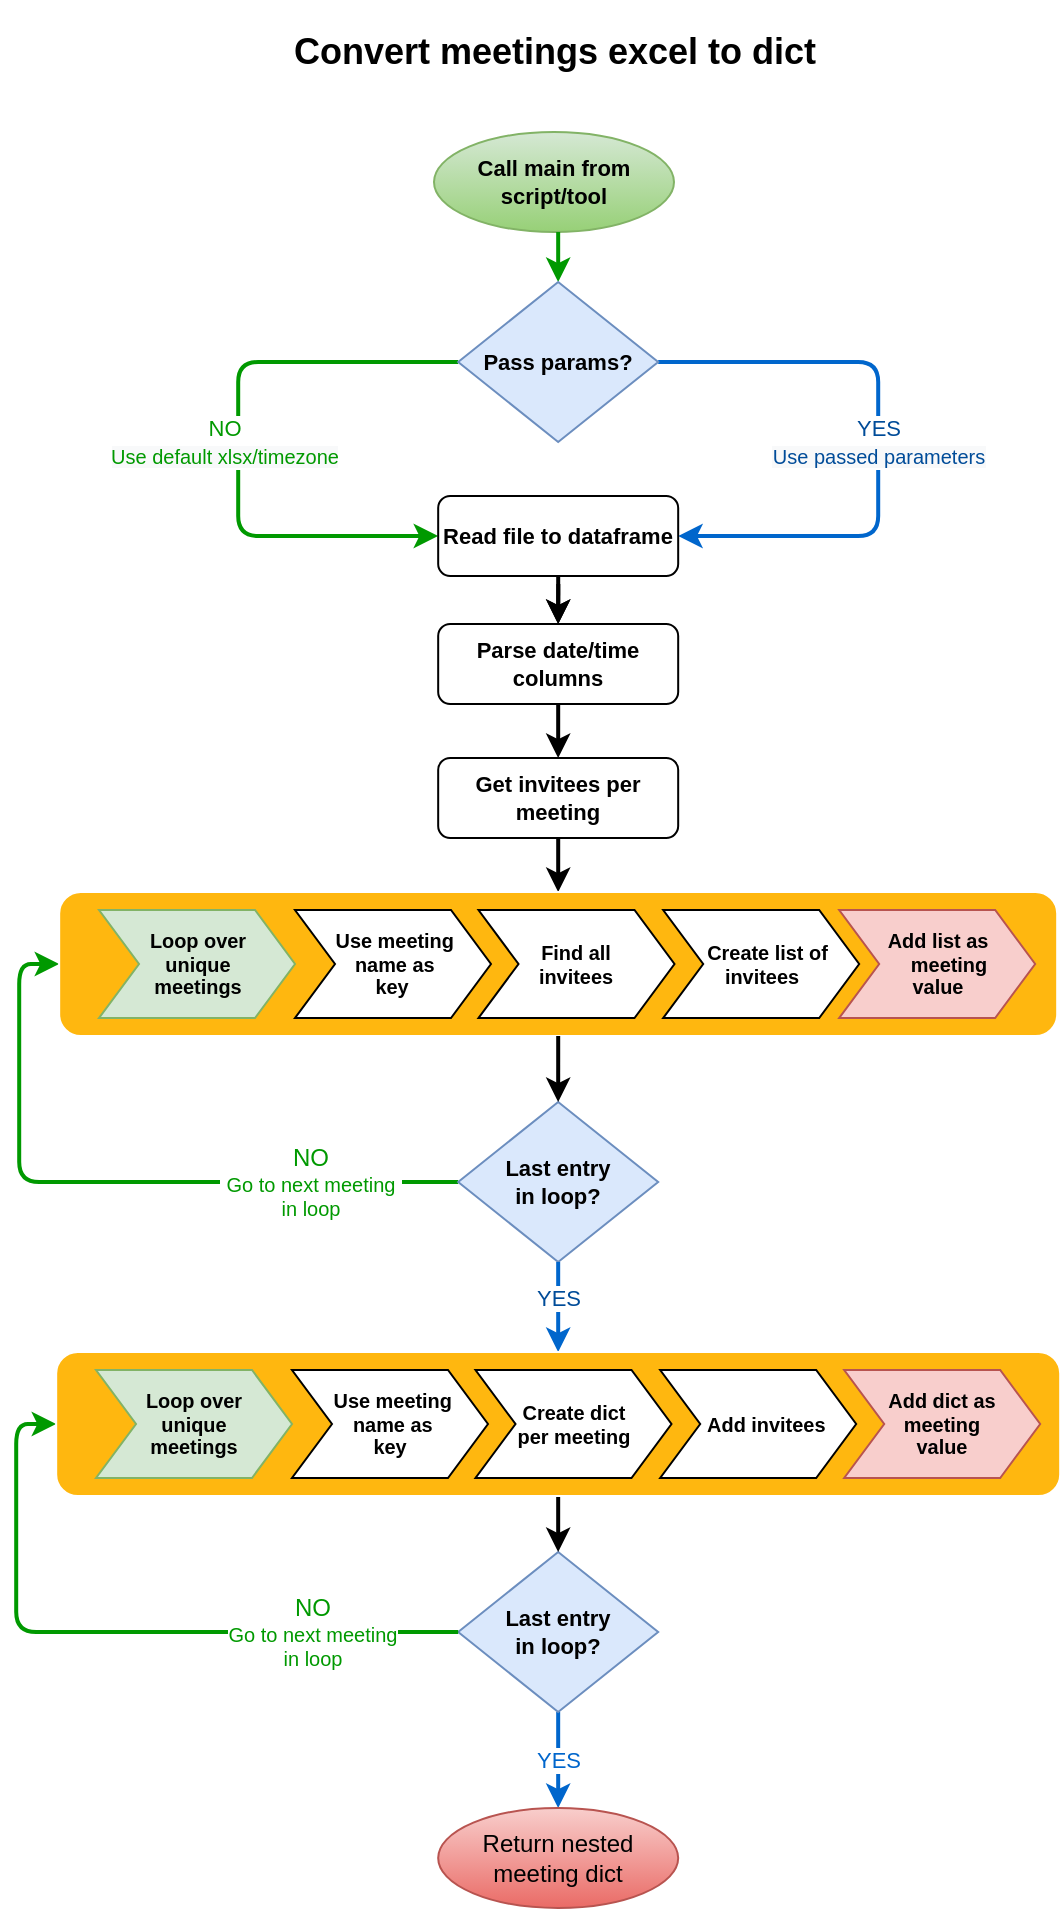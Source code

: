 <mxfile version="14.7.6" type="github">
  <diagram id="C5RBs43oDa-KdzZeNtuy" name="Page-1">
    <mxGraphModel dx="1422" dy="905" grid="0" gridSize="10" guides="1" tooltips="1" connect="1" arrows="1" fold="1" page="1" pageScale="1" pageWidth="827" pageHeight="1169" math="0" shadow="0">
      <root>
        <mxCell id="WIyWlLk6GJQsqaUBKTNV-0" />
        <mxCell id="WIyWlLk6GJQsqaUBKTNV-1" parent="WIyWlLk6GJQsqaUBKTNV-0" />
        <mxCell id="ReJE5lU1sMP6MGlXTFx2-0" value="&lt;h2&gt;Convert meetings excel to dict&lt;/h2&gt;" style="text;html=1;align=center;verticalAlign=middle;resizable=0;points=[];autosize=1;strokeColor=none;" parent="WIyWlLk6GJQsqaUBKTNV-1" vertex="1">
          <mxGeometry x="274" y="5" width="280" height="50" as="geometry" />
        </mxCell>
        <mxCell id="ReJE5lU1sMP6MGlXTFx2-1" value="Call main from script/tool" style="ellipse;whiteSpace=wrap;html=1;gradientColor=#97d077;fillColor=#d5e8d4;strokeColor=#82b366;fontStyle=1;fontSize=11;" parent="WIyWlLk6GJQsqaUBKTNV-1" vertex="1">
          <mxGeometry x="354" y="70" width="120" height="50" as="geometry" />
        </mxCell>
        <mxCell id="ReJE5lU1sMP6MGlXTFx2-100" value="" style="edgeStyle=none;rounded=0;orthogonalLoop=1;jettySize=auto;html=1;strokeColor=#009900;strokeWidth=2;" parent="WIyWlLk6GJQsqaUBKTNV-1" target="ReJE5lU1sMP6MGlXTFx2-106" edge="1">
          <mxGeometry relative="1" as="geometry">
            <mxPoint x="416.09" y="120" as="sourcePoint" />
          </mxGeometry>
        </mxCell>
        <mxCell id="ReJE5lU1sMP6MGlXTFx2-102" style="edgeStyle=orthogonalEdgeStyle;rounded=1;orthogonalLoop=1;jettySize=auto;html=1;exitX=0;exitY=0.5;exitDx=0;exitDy=0;shadow=0;strokeColor=#009900;fillColor=#FFF700;strokeWidth=2;" parent="WIyWlLk6GJQsqaUBKTNV-1" source="ReJE5lU1sMP6MGlXTFx2-106" target="ReJE5lU1sMP6MGlXTFx2-108" edge="1">
          <mxGeometry relative="1" as="geometry">
            <mxPoint x="346.09" y="275" as="targetPoint" />
            <Array as="points">
              <mxPoint x="256.09" y="185" />
              <mxPoint x="256.09" y="272" />
            </Array>
          </mxGeometry>
        </mxCell>
        <mxCell id="ReJE5lU1sMP6MGlXTFx2-103" value="&lt;font color=&quot;#009900&quot;&gt;NO&lt;br&gt;&lt;span style=&quot;font-size: 10px ; background-color: rgb(248 , 249 , 250)&quot;&gt;Use default xlsx/timezone&lt;/span&gt;&lt;/font&gt;&lt;span style=&quot;font-size: 10px ; background-color: rgb(248 , 249 , 250)&quot;&gt;&lt;br&gt;&lt;/span&gt;" style="edgeLabel;html=1;align=center;verticalAlign=middle;resizable=0;points=[];" parent="ReJE5lU1sMP6MGlXTFx2-102" vertex="1" connectable="0">
          <mxGeometry x="-0.539" y="2" relative="1" as="geometry">
            <mxPoint x="-49" y="38" as="offset" />
          </mxGeometry>
        </mxCell>
        <mxCell id="ReJE5lU1sMP6MGlXTFx2-104" style="edgeStyle=orthogonalEdgeStyle;rounded=1;orthogonalLoop=1;jettySize=auto;html=1;exitX=1;exitY=0.5;exitDx=0;exitDy=0;entryX=1;entryY=0.5;entryDx=0;entryDy=0;strokeColor=#0066CC;strokeWidth=2;" parent="WIyWlLk6GJQsqaUBKTNV-1" source="ReJE5lU1sMP6MGlXTFx2-106" target="ReJE5lU1sMP6MGlXTFx2-108" edge="1">
          <mxGeometry relative="1" as="geometry">
            <mxPoint x="466.09" y="295" as="targetPoint" />
            <Array as="points">
              <mxPoint x="576.09" y="185" />
              <mxPoint x="576.09" y="272" />
            </Array>
          </mxGeometry>
        </mxCell>
        <mxCell id="ReJE5lU1sMP6MGlXTFx2-105" value="&lt;font color=&quot;#004c99&quot;&gt;YES&lt;br&gt;&lt;span style=&quot;font-size: 10px ; background-color: rgb(248 , 249 , 250)&quot;&gt;Use passed parameters&lt;/span&gt;&lt;/font&gt;" style="edgeLabel;html=1;align=center;verticalAlign=middle;resizable=0;points=[];" parent="ReJE5lU1sMP6MGlXTFx2-104" vertex="1" connectable="0">
          <mxGeometry x="-0.484" y="2" relative="1" as="geometry">
            <mxPoint x="33" y="42" as="offset" />
          </mxGeometry>
        </mxCell>
        <mxCell id="ReJE5lU1sMP6MGlXTFx2-106" value="Pass params?" style="rhombus;whiteSpace=wrap;html=1;fillColor=#dae8fc;strokeColor=#6c8ebf;fontStyle=1;fontSize=11;" parent="WIyWlLk6GJQsqaUBKTNV-1" vertex="1">
          <mxGeometry x="366.09" y="145" width="100" height="80" as="geometry" />
        </mxCell>
        <mxCell id="ReJE5lU1sMP6MGlXTFx2-180" style="edgeStyle=orthogonalEdgeStyle;rounded=0;orthogonalLoop=1;jettySize=auto;html=1;entryX=0.5;entryY=0;entryDx=0;entryDy=0;strokeWidth=2;" parent="WIyWlLk6GJQsqaUBKTNV-1" target="ReJE5lU1sMP6MGlXTFx2-147" edge="1">
          <mxGeometry relative="1" as="geometry">
            <mxPoint x="416.167" y="296" as="sourcePoint" />
          </mxGeometry>
        </mxCell>
        <mxCell id="ReJE5lU1sMP6MGlXTFx2-212" value="" style="edgeStyle=orthogonalEdgeStyle;rounded=1;orthogonalLoop=1;jettySize=auto;html=1;strokeWidth=2;" parent="WIyWlLk6GJQsqaUBKTNV-1" source="ReJE5lU1sMP6MGlXTFx2-108" target="ReJE5lU1sMP6MGlXTFx2-147" edge="1">
          <mxGeometry relative="1" as="geometry" />
        </mxCell>
        <mxCell id="ReJE5lU1sMP6MGlXTFx2-108" value="Read file to dataframe" style="rounded=1;whiteSpace=wrap;html=1;fontSize=11;glass=0;strokeWidth=1;shadow=0;fontStyle=1" parent="WIyWlLk6GJQsqaUBKTNV-1" vertex="1">
          <mxGeometry x="356.09" y="252" width="120" height="40" as="geometry" />
        </mxCell>
        <mxCell id="ReJE5lU1sMP6MGlXTFx2-207" value="&lt;font color=&quot;#0066cc&quot;&gt;YES&lt;/font&gt;" style="edgeStyle=orthogonalEdgeStyle;rounded=1;orthogonalLoop=1;jettySize=auto;html=1;strokeWidth=2;exitX=0.5;exitY=1;exitDx=0;exitDy=0;strokeColor=#0066CC;entryX=0.5;entryY=0;entryDx=0;entryDy=0;" parent="WIyWlLk6GJQsqaUBKTNV-1" source="ReJE5lU1sMP6MGlXTFx2-121" target="ReJE5lU1sMP6MGlXTFx2-211" edge="1">
          <mxGeometry relative="1" as="geometry">
            <mxPoint x="416" y="898" as="targetPoint" />
            <mxPoint x="416" y="849" as="sourcePoint" />
            <Array as="points" />
            <mxPoint as="offset" />
          </mxGeometry>
        </mxCell>
        <mxCell id="ReJE5lU1sMP6MGlXTFx2-121" value="Last entry&lt;br style=&quot;font-size: 11px;&quot;&gt;in loop?" style="rhombus;whiteSpace=wrap;html=1;fillColor=#dae8fc;strokeColor=#6c8ebf;fontStyle=1;fontSize=11;" parent="WIyWlLk6GJQsqaUBKTNV-1" vertex="1">
          <mxGeometry x="366.09" y="780" width="100" height="80" as="geometry" />
        </mxCell>
        <mxCell id="ReJE5lU1sMP6MGlXTFx2-182" style="edgeStyle=orthogonalEdgeStyle;rounded=0;orthogonalLoop=1;jettySize=auto;html=1;entryX=0.5;entryY=0;entryDx=0;entryDy=0;strokeWidth=2;" parent="WIyWlLk6GJQsqaUBKTNV-1" source="ReJE5lU1sMP6MGlXTFx2-145" target="ReJE5lU1sMP6MGlXTFx2-168" edge="1">
          <mxGeometry relative="1" as="geometry">
            <mxPoint x="416.24" y="439.12" as="targetPoint" />
            <Array as="points" />
          </mxGeometry>
        </mxCell>
        <mxCell id="ReJE5lU1sMP6MGlXTFx2-145" value="Get invitees per meeting" style="rounded=1;whiteSpace=wrap;html=1;fontSize=11;glass=0;strokeWidth=1;shadow=0;fontStyle=1" parent="WIyWlLk6GJQsqaUBKTNV-1" vertex="1">
          <mxGeometry x="356.09" y="383" width="120" height="40" as="geometry" />
        </mxCell>
        <mxCell id="ReJE5lU1sMP6MGlXTFx2-181" style="edgeStyle=orthogonalEdgeStyle;rounded=0;orthogonalLoop=1;jettySize=auto;html=1;entryX=0.5;entryY=0;entryDx=0;entryDy=0;strokeWidth=2;" parent="WIyWlLk6GJQsqaUBKTNV-1" target="ReJE5lU1sMP6MGlXTFx2-145" edge="1">
          <mxGeometry relative="1" as="geometry">
            <mxPoint x="416.101" y="355" as="sourcePoint" />
            <mxPoint x="416" y="375" as="targetPoint" />
          </mxGeometry>
        </mxCell>
        <mxCell id="ReJE5lU1sMP6MGlXTFx2-147" value="Parse date/time columns" style="rounded=1;whiteSpace=wrap;html=1;fontSize=11;glass=0;strokeWidth=1;shadow=0;fontStyle=1" parent="WIyWlLk6GJQsqaUBKTNV-1" vertex="1">
          <mxGeometry x="356.09" y="316" width="120" height="40" as="geometry" />
        </mxCell>
        <mxCell id="ReJE5lU1sMP6MGlXTFx2-160" style="edgeStyle=orthogonalEdgeStyle;rounded=1;orthogonalLoop=1;jettySize=auto;html=1;exitX=0;exitY=0.5;exitDx=0;exitDy=0;shadow=0;strokeColor=#009900;fillColor=#FFF700;entryX=0;entryY=0.5;entryDx=0;entryDy=0;strokeWidth=2;" parent="WIyWlLk6GJQsqaUBKTNV-1" source="ReJE5lU1sMP6MGlXTFx2-162" target="ReJE5lU1sMP6MGlXTFx2-168" edge="1">
          <mxGeometry y="10" as="geometry">
            <mxPoint x="320" y="490" as="targetPoint" />
          </mxGeometry>
        </mxCell>
        <mxCell id="ReJE5lU1sMP6MGlXTFx2-161" value="&lt;h5&gt;&lt;font style=&quot;font-weight: normal&quot; color=&quot;#009900&quot;&gt;&lt;font style=&quot;font-size: 12px&quot;&gt;NO&lt;/font&gt;&lt;br&gt;&lt;font style=&quot;font-size: 10px&quot;&gt;&amp;nbsp;Go to next meeting&amp;nbsp;&lt;br&gt; in loop&lt;/font&gt;&lt;/font&gt;&lt;/h5&gt;" style="edgeLabel;html=1;align=center;verticalAlign=middle;resizable=0;points=[];" parent="ReJE5lU1sMP6MGlXTFx2-160" vertex="1" connectable="0">
          <mxGeometry x="-0.718" y="1" relative="1" as="geometry">
            <mxPoint x="-25" y="-1" as="offset" />
          </mxGeometry>
        </mxCell>
        <mxCell id="ReJE5lU1sMP6MGlXTFx2-162" value="Last entry&lt;br style=&quot;font-size: 11px;&quot;&gt;in loop?" style="rhombus;whiteSpace=wrap;html=1;fillColor=#dae8fc;strokeColor=#6c8ebf;fontStyle=1;fontSize=11;" parent="WIyWlLk6GJQsqaUBKTNV-1" vertex="1">
          <mxGeometry x="366.09" y="555" width="100" height="80" as="geometry" />
        </mxCell>
        <mxCell id="ReJE5lU1sMP6MGlXTFx2-189" value="" style="group" parent="WIyWlLk6GJQsqaUBKTNV-1" vertex="1" connectable="0">
          <mxGeometry x="166.59" y="450" width="499" height="72" as="geometry" />
        </mxCell>
        <mxCell id="ReJE5lU1sMP6MGlXTFx2-168" value="" style="rounded=1;whiteSpace=wrap;html=1;shadow=0;strokeColor=#FFFFFF;fillColor=#FFB70F;" parent="ReJE5lU1sMP6MGlXTFx2-189" vertex="1">
          <mxGeometry width="499" height="72" as="geometry" />
        </mxCell>
        <mxCell id="ReJE5lU1sMP6MGlXTFx2-169" value="&lt;h5&gt;&amp;nbsp;Use meeting&lt;br&gt;&amp;nbsp;name as &lt;br&gt;key&lt;/h5&gt;" style="shape=step;perimeter=stepPerimeter;whiteSpace=wrap;html=1;fixedSize=1;shadow=0;strokeColor=#000000;fillColor=#FFFFFF;" parent="ReJE5lU1sMP6MGlXTFx2-189" vertex="1">
          <mxGeometry x="117.908" y="9" width="97.993" height="54.0" as="geometry" />
        </mxCell>
        <mxCell id="ReJE5lU1sMP6MGlXTFx2-171" value="&lt;h5&gt;Find all &lt;br&gt;invitees&lt;/h5&gt;" style="shape=step;perimeter=stepPerimeter;whiteSpace=wrap;html=1;fixedSize=1;shadow=0;strokeColor=#000000;fillColor=#FFFFFF;" parent="ReJE5lU1sMP6MGlXTFx2-189" vertex="1">
          <mxGeometry x="209.665" y="9" width="97.993" height="54.0" as="geometry" />
        </mxCell>
        <mxCell id="ReJE5lU1sMP6MGlXTFx2-172" value="&lt;h5&gt;&amp;nbsp; Create list of&lt;br&gt;invitees&lt;/h5&gt;" style="shape=step;perimeter=stepPerimeter;whiteSpace=wrap;html=1;fixedSize=1;shadow=0;strokeColor=#000000;fillColor=#FFFFFF;" parent="ReJE5lU1sMP6MGlXTFx2-189" vertex="1">
          <mxGeometry x="302.009" y="9" width="97.993" height="54.0" as="geometry" />
        </mxCell>
        <mxCell id="ReJE5lU1sMP6MGlXTFx2-186" value="&lt;h5&gt;Add list as&lt;br&gt;&amp;nbsp; &amp;nbsp; meeting&lt;br&gt;value&lt;/h5&gt;" style="shape=step;perimeter=stepPerimeter;whiteSpace=wrap;html=1;fixedSize=1;shadow=0;strokeColor=#b85450;fillColor=#f8cecc;" parent="ReJE5lU1sMP6MGlXTFx2-189" vertex="1">
          <mxGeometry x="389.999" y="9" width="97.993" height="54.0" as="geometry" />
        </mxCell>
        <mxCell id="ReJE5lU1sMP6MGlXTFx2-188" value="&lt;h5&gt;&lt;font style=&quot;font-size: 9.96px&quot;&gt;Loop over&lt;br&gt;unique&lt;br&gt;meetings&lt;/font&gt;&lt;br&gt;&lt;/h5&gt;" style="shape=step;perimeter=stepPerimeter;whiteSpace=wrap;html=1;fixedSize=1;shadow=0;strokeColor=#82b366;fillColor=#d5e8d4;" parent="ReJE5lU1sMP6MGlXTFx2-189" vertex="1">
          <mxGeometry x="19.918" y="9" width="97.993" height="54.0" as="geometry" />
        </mxCell>
        <mxCell id="ReJE5lU1sMP6MGlXTFx2-199" style="edgeStyle=orthogonalEdgeStyle;rounded=1;orthogonalLoop=1;jettySize=auto;html=1;exitX=0;exitY=0.5;exitDx=0;exitDy=0;shadow=0;strokeColor=#009900;fillColor=#FFF700;entryX=0;entryY=0.5;entryDx=0;entryDy=0;strokeWidth=2;" parent="WIyWlLk6GJQsqaUBKTNV-1" source="ReJE5lU1sMP6MGlXTFx2-121" target="ReJE5lU1sMP6MGlXTFx2-192" edge="1">
          <mxGeometry x="2.26" y="214" as="geometry">
            <mxPoint x="168.85" y="690" as="targetPoint" />
            <mxPoint x="376.26" y="799" as="sourcePoint" />
          </mxGeometry>
        </mxCell>
        <mxCell id="ReJE5lU1sMP6MGlXTFx2-200" value="&lt;h5&gt;&lt;font style=&quot;font-weight: normal&quot; color=&quot;#009900&quot;&gt;&lt;font style=&quot;font-size: 12px&quot;&gt;NO&lt;/font&gt;&lt;br&gt;&lt;font style=&quot;font-size: 10px&quot;&gt;Go to next meeting&lt;br&gt; in loop&lt;/font&gt;&lt;/font&gt;&lt;/h5&gt;" style="edgeLabel;html=1;align=center;verticalAlign=middle;resizable=0;points=[];" parent="ReJE5lU1sMP6MGlXTFx2-199" vertex="1" connectable="0">
          <mxGeometry x="-0.718" y="1" relative="1" as="geometry">
            <mxPoint x="-25" y="-1" as="offset" />
          </mxGeometry>
        </mxCell>
        <mxCell id="ReJE5lU1sMP6MGlXTFx2-203" style="edgeStyle=orthogonalEdgeStyle;rounded=1;orthogonalLoop=1;jettySize=auto;html=1;entryX=0.5;entryY=0;entryDx=0;entryDy=0;strokeColor=#000000;strokeWidth=2;" parent="WIyWlLk6GJQsqaUBKTNV-1" source="ReJE5lU1sMP6MGlXTFx2-168" target="ReJE5lU1sMP6MGlXTFx2-162" edge="1">
          <mxGeometry relative="1" as="geometry" />
        </mxCell>
        <mxCell id="ReJE5lU1sMP6MGlXTFx2-206" style="edgeStyle=orthogonalEdgeStyle;rounded=1;orthogonalLoop=1;jettySize=auto;html=1;exitX=0.5;exitY=1;exitDx=0;exitDy=0;entryX=0.5;entryY=0;entryDx=0;entryDy=0;strokeColor=#000000;strokeWidth=2;" parent="WIyWlLk6GJQsqaUBKTNV-1" source="ReJE5lU1sMP6MGlXTFx2-192" target="ReJE5lU1sMP6MGlXTFx2-121" edge="1">
          <mxGeometry relative="1" as="geometry" />
        </mxCell>
        <mxCell id="ReJE5lU1sMP6MGlXTFx2-198" value="&lt;font color=&quot;#004c99&quot;&gt;YES&lt;/font&gt;" style="edgeStyle=orthogonalEdgeStyle;rounded=1;orthogonalLoop=1;jettySize=auto;html=1;strokeColor=#0066CC;strokeWidth=2;exitX=0.5;exitY=1;exitDx=0;exitDy=0;entryX=0.5;entryY=0;entryDx=0;entryDy=0;" parent="WIyWlLk6GJQsqaUBKTNV-1" source="ReJE5lU1sMP6MGlXTFx2-162" target="ReJE5lU1sMP6MGlXTFx2-192" edge="1">
          <mxGeometry x="-0.175" relative="1" as="geometry">
            <mxPoint x="415.59" y="634" as="sourcePoint" />
            <mxPoint x="415.59" y="669" as="targetPoint" />
            <mxPoint as="offset" />
          </mxGeometry>
        </mxCell>
        <mxCell id="ReJE5lU1sMP6MGlXTFx2-209" value="" style="group" parent="WIyWlLk6GJQsqaUBKTNV-1" vertex="1" connectable="0">
          <mxGeometry x="165.09" y="680" width="502" height="72" as="geometry" />
        </mxCell>
        <mxCell id="ReJE5lU1sMP6MGlXTFx2-118" style="edgeStyle=none;rounded=0;orthogonalLoop=1;jettySize=auto;html=1;entryX=0;entryY=0.5;entryDx=0;entryDy=0;strokeWidth=2;" parent="ReJE5lU1sMP6MGlXTFx2-209" edge="1">
          <mxGeometry x="-83.5" y="-127" as="geometry">
            <mxPoint x="166.09" as="sourcePoint" />
            <mxPoint x="166.09" as="targetPoint" />
          </mxGeometry>
        </mxCell>
        <mxCell id="ReJE5lU1sMP6MGlXTFx2-192" value="" style="rounded=1;whiteSpace=wrap;html=1;shadow=0;strokeColor=#FFFFFF;fillColor=#FFB70F;" parent="ReJE5lU1sMP6MGlXTFx2-209" vertex="1">
          <mxGeometry width="502" height="72" as="geometry" />
        </mxCell>
        <mxCell id="ReJE5lU1sMP6MGlXTFx2-193" value="&lt;h5&gt;&amp;nbsp;Use meeting&lt;br&gt;&amp;nbsp;name as &lt;br&gt;key&lt;/h5&gt;" style="shape=step;perimeter=stepPerimeter;whiteSpace=wrap;html=1;fixedSize=1;shadow=0;strokeColor=#000000;fillColor=#FFFFFF;" parent="ReJE5lU1sMP6MGlXTFx2-209" vertex="1">
          <mxGeometry x="117.908" y="9" width="97.993" height="54.0" as="geometry" />
        </mxCell>
        <mxCell id="ReJE5lU1sMP6MGlXTFx2-194" value="&lt;h5&gt;Create dict&lt;br&gt;per meeting&lt;/h5&gt;" style="shape=step;perimeter=stepPerimeter;whiteSpace=wrap;html=1;fixedSize=1;shadow=0;strokeColor=#000000;fillColor=#FFFFFF;" parent="ReJE5lU1sMP6MGlXTFx2-209" vertex="1">
          <mxGeometry x="209.665" y="9" width="97.993" height="54.0" as="geometry" />
        </mxCell>
        <mxCell id="ReJE5lU1sMP6MGlXTFx2-195" value="&lt;h5&gt;&amp;nbsp; &amp;nbsp;Add invitees&lt;br&gt;&lt;/h5&gt;" style="shape=step;perimeter=stepPerimeter;whiteSpace=wrap;html=1;fixedSize=1;shadow=0;" parent="ReJE5lU1sMP6MGlXTFx2-209" vertex="1">
          <mxGeometry x="302.009" y="9" width="97.993" height="54.0" as="geometry" />
        </mxCell>
        <mxCell id="ReJE5lU1sMP6MGlXTFx2-197" value="&lt;h5&gt;&lt;font style=&quot;font-size: 9.96px&quot;&gt;Loop over&lt;br&gt;unique&lt;br&gt;meetings&lt;/font&gt;&lt;br&gt;&lt;/h5&gt;" style="shape=step;perimeter=stepPerimeter;whiteSpace=wrap;html=1;fixedSize=1;shadow=0;strokeColor=#82b366;fillColor=#d5e8d4;" parent="ReJE5lU1sMP6MGlXTFx2-209" vertex="1">
          <mxGeometry x="19.918" y="9" width="97.993" height="54.0" as="geometry" />
        </mxCell>
        <mxCell id="ReJE5lU1sMP6MGlXTFx2-208" value="&lt;h5&gt;Add dict as&lt;br&gt;meeting&lt;br&gt;value&lt;/h5&gt;" style="shape=step;perimeter=stepPerimeter;whiteSpace=wrap;html=1;fixedSize=1;shadow=0;strokeColor=#b85450;fillColor=#f8cecc;" parent="ReJE5lU1sMP6MGlXTFx2-209" vertex="1">
          <mxGeometry x="394.009" y="9" width="97.993" height="54.0" as="geometry" />
        </mxCell>
        <mxCell id="ReJE5lU1sMP6MGlXTFx2-211" value="Return nested&lt;br&gt;meeting dict" style="ellipse;whiteSpace=wrap;html=1;gradientColor=#ea6b66;fillColor=#f8cecc;strokeColor=#b85450;" parent="WIyWlLk6GJQsqaUBKTNV-1" vertex="1">
          <mxGeometry x="356.09" y="908" width="120" height="50" as="geometry" />
        </mxCell>
      </root>
    </mxGraphModel>
  </diagram>
</mxfile>

